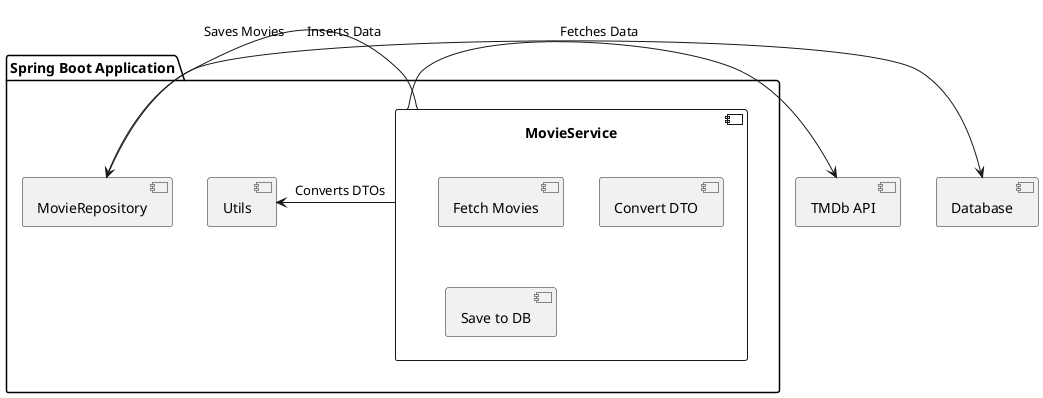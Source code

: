 @startuml
'https://plantuml.com/component-diagram

package "Spring Boot Application" {
    component MovieService {
        [Fetch Movies]
        [Convert DTO]
        [Save to DB]
    }
    component Utils
    component MovieRepository
}

component "TMDb API"
component "Database"

MovieService -> "TMDb API" : Fetches Data
MovieService -> Utils : Converts DTOs
MovieService -> MovieRepository : Saves Movies
MovieRepository -> Database : Inserts Data
@enduml

* Component Diagram - System Components
* What it shows:
  The main components of your application and how they communicate.